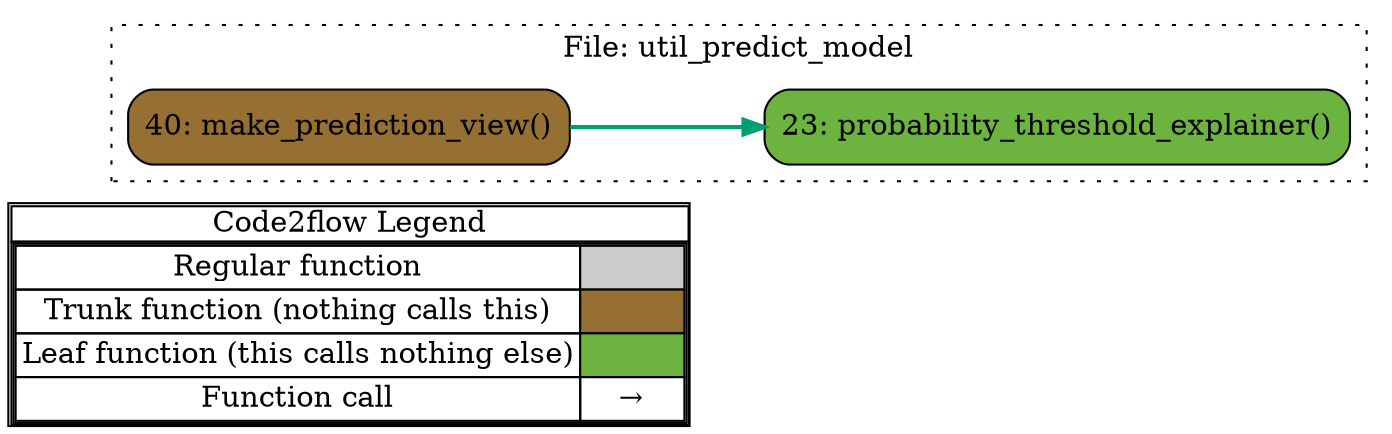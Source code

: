 digraph G {
concentrate=true;
splines="ortho";
rankdir="LR";
subgraph legend{
    rank = min;
    label = "legend";
    Legend [shape=none, margin=0, label = <
        <table cellspacing="0" cellpadding="0" border="1"><tr><td>Code2flow Legend</td></tr><tr><td>
        <table cellspacing="0">
        <tr><td>Regular function</td><td width="50px" bgcolor='#cccccc'></td></tr>
        <tr><td>Trunk function (nothing calls this)</td><td bgcolor='#966F33'></td></tr>
        <tr><td>Leaf function (this calls nothing else)</td><td bgcolor='#6db33f'></td></tr>
        <tr><td>Function call</td><td><font color='black'>&#8594;</font></td></tr>
        </table></td></tr></table>
        >];
}node_f7d6803b [label="40: make_prediction_view()" name="util_predict_model::make_prediction_view" shape="rect" style="rounded,filled" fillcolor="#966F33" ];
node_55e3ab95 [label="23: probability_threshold_explainer()" name="util_predict_model::probability_threshold_explainer" shape="rect" style="rounded,filled" fillcolor="#6db33f" ];
node_f7d6803b -> node_55e3ab95 [color="#009E73" penwidth="2"];
subgraph cluster_3c83f67a {
    node_55e3ab95 node_f7d6803b;
    label="File: util_predict_model";
    name="util_predict_model";
    style="filled";
    graph[style=dotted];
};
}
